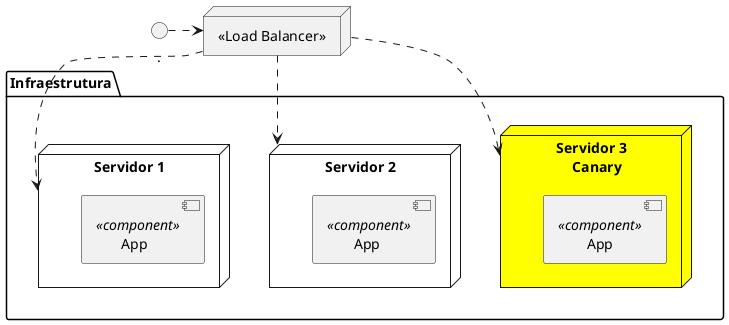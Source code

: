 @startuml canary-after

top to bottom direction


node "<<Load Balancer>>" as LB {
}

folder "Infraestrutura" as I {
  node "Servidor 3\n   Canary" as S3 #yellow {
    component "App" <<component>> { 
    }
  }
  node "Servidor 2" as S2 {
    component "App " <<component>> { 
    }
  }
  node "Servidor 1" as S1 {
    component "App  " <<component>> { 
    }
  }
}

..> LB 

LB ..> S1
LB ..> S2
LB ..> S3

@enduml
